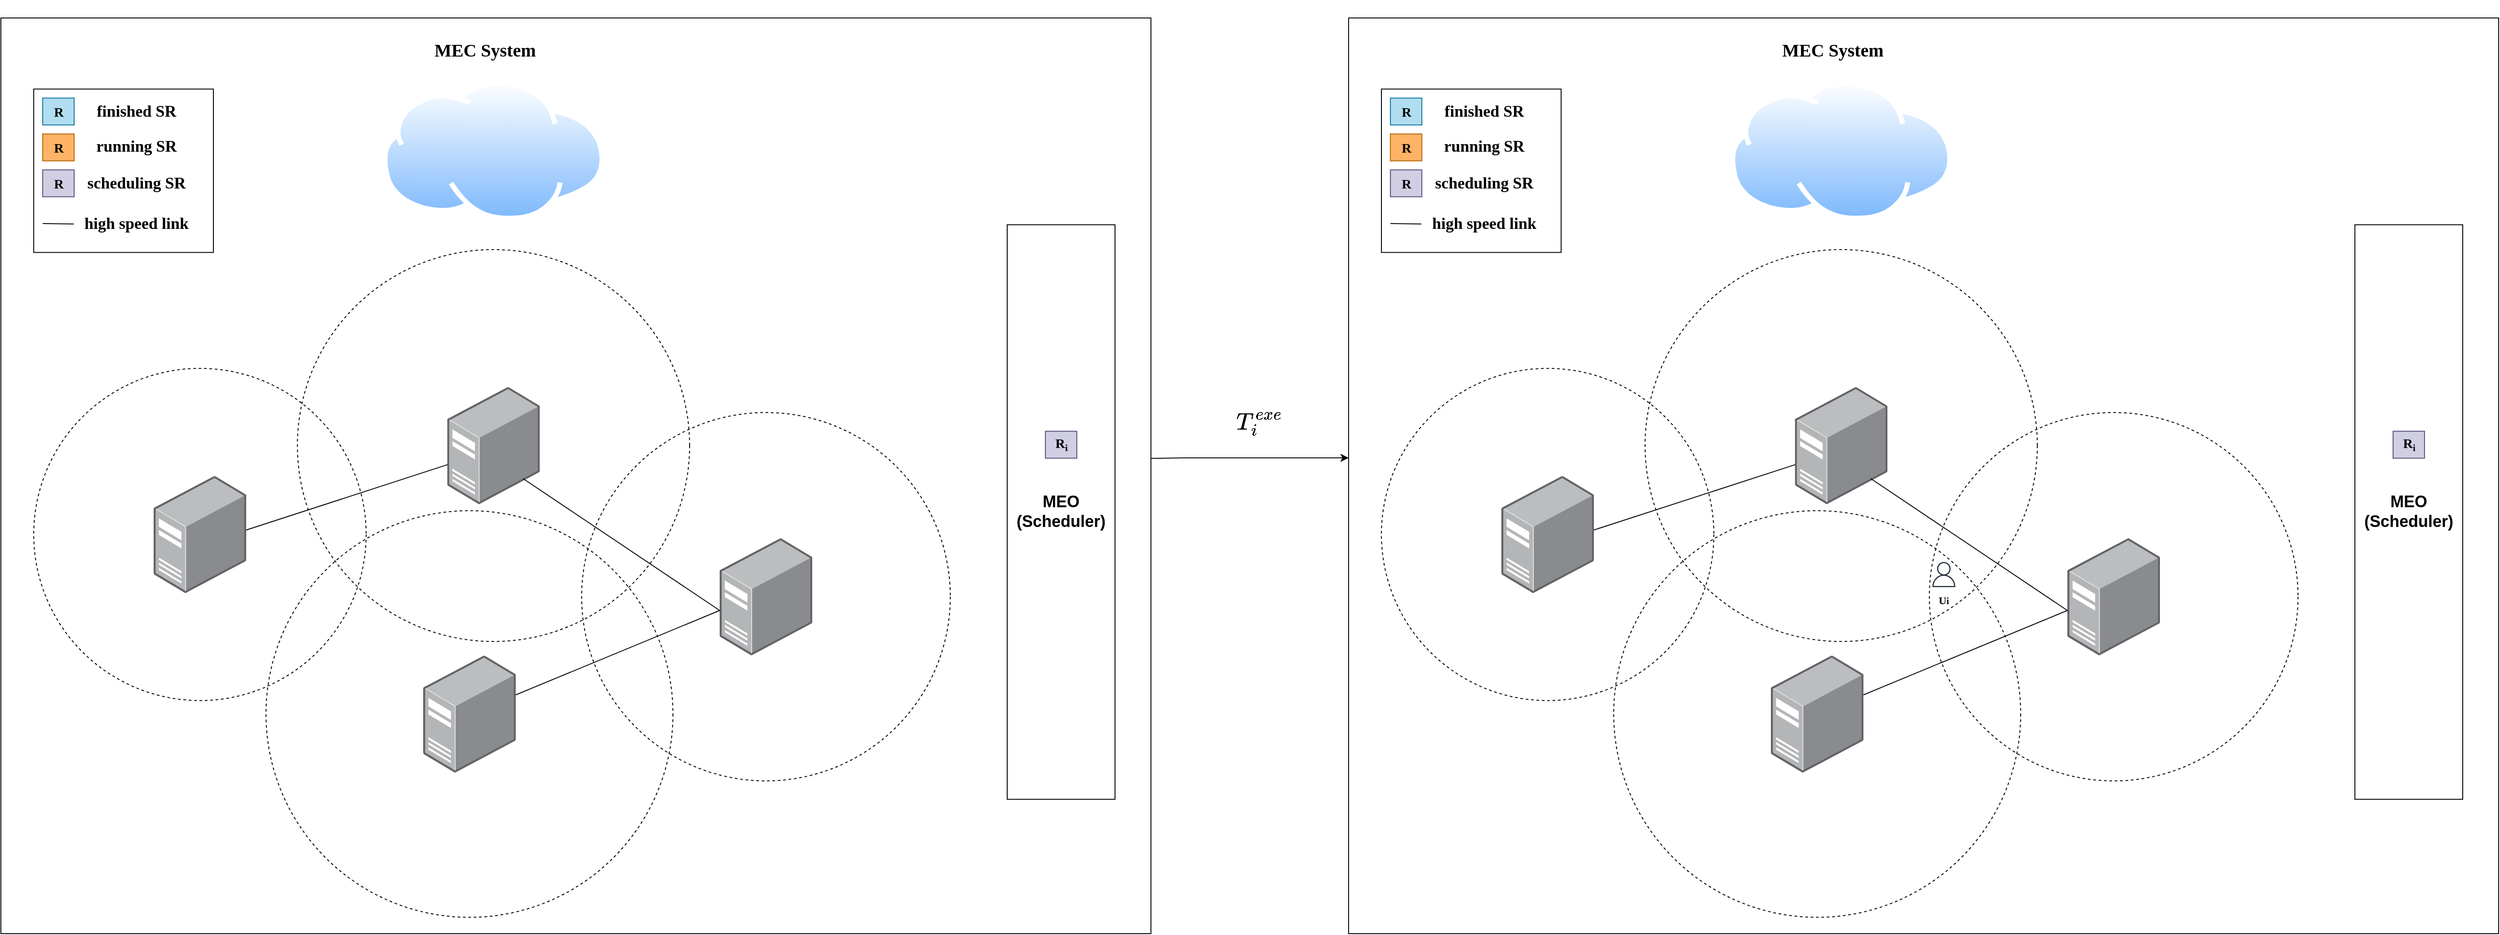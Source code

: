 <mxfile version="24.5.4" type="github">
  <diagram name="第 1 页" id="JoeD6NzNSS_i4DSreLfH">
    <mxGraphModel dx="3733" dy="1153" grid="1" gridSize="10" guides="1" tooltips="1" connect="1" arrows="1" fold="1" page="1" pageScale="1" pageWidth="827" pageHeight="1169" math="1" shadow="0">
      <root>
        <mxCell id="0" />
        <mxCell id="1" parent="0" />
        <mxCell id="oJzubdXN_a61bdc-VOZN-117" value="" style="endArrow=classic;html=1;rounded=0;exitX=1.002;exitY=0.481;exitDx=0;exitDy=0;exitPerimeter=0;" edge="1" parent="1">
          <mxGeometry width="50" height="50" relative="1" as="geometry">
            <mxPoint x="1060.0" y="590.62" as="sourcePoint" />
            <mxPoint x="1280" y="590" as="targetPoint" />
            <Array as="points">
              <mxPoint x="1097.44" y="590" />
            </Array>
          </mxGeometry>
        </mxCell>
        <mxCell id="oJzubdXN_a61bdc-VOZN-118" value="&lt;font size=&quot;1&quot; face=&quot;Times New Roman&quot;&gt;&lt;b style=&quot;font-size: 26px;&quot;&gt;$$ T_{i}^{exe} $$&lt;/b&gt;&lt;/font&gt;" style="text;strokeColor=none;align=center;fillColor=none;html=1;verticalAlign=middle;whiteSpace=wrap;rounded=0;" vertex="1" parent="1">
          <mxGeometry x="1121" y="515" width="120" height="70" as="geometry" />
        </mxCell>
        <mxCell id="oJzubdXN_a61bdc-VOZN-120" value="" style="group" vertex="1" connectable="0" parent="1">
          <mxGeometry x="-220" y="80" width="1280" height="1040" as="geometry" />
        </mxCell>
        <mxCell id="oJzubdXN_a61bdc-VOZN-116" value="" style="rounded=0;whiteSpace=wrap;html=1;" vertex="1" parent="oJzubdXN_a61bdc-VOZN-120">
          <mxGeometry y="20" width="1280" height="1020" as="geometry" />
        </mxCell>
        <mxCell id="oJzubdXN_a61bdc-VOZN-15" value="" style="ellipse;whiteSpace=wrap;html=1;aspect=fixed;fillColor=none;dashed=1;" vertex="1" parent="oJzubdXN_a61bdc-VOZN-120">
          <mxGeometry x="646.38" y="459.52" width="410.32" height="410.32" as="geometry" />
        </mxCell>
        <mxCell id="oJzubdXN_a61bdc-VOZN-8" value="" style="ellipse;whiteSpace=wrap;html=1;aspect=fixed;fillColor=none;dashed=1;" vertex="1" parent="oJzubdXN_a61bdc-VOZN-120">
          <mxGeometry x="36.53" y="410.33" width="370" height="370" as="geometry" />
        </mxCell>
        <mxCell id="oJzubdXN_a61bdc-VOZN-10" value="" style="ellipse;whiteSpace=wrap;html=1;aspect=fixed;fillColor=none;dashed=1;" vertex="1" parent="oJzubdXN_a61bdc-VOZN-120">
          <mxGeometry x="295.07" y="568.86" width="452.94" height="452.94" as="geometry" />
        </mxCell>
        <mxCell id="oJzubdXN_a61bdc-VOZN-9" value="" style="ellipse;whiteSpace=wrap;html=1;aspect=fixed;fillColor=none;dashed=1;" vertex="1" parent="oJzubdXN_a61bdc-VOZN-120">
          <mxGeometry x="330" y="278" width="436.53" height="436.53" as="geometry" />
        </mxCell>
        <mxCell id="8uZlXo2zn4zUqa4FPAqo-15" value="&lt;font size=&quot;1&quot; face=&quot;Times New Roman&quot; style=&quot;&quot;&gt;&lt;b style=&quot;font-size: 20px;&quot;&gt;MEC System&lt;/b&gt;&lt;/font&gt;" style="text;strokeColor=none;align=center;fillColor=none;html=1;verticalAlign=middle;whiteSpace=wrap;rounded=0;" parent="oJzubdXN_a61bdc-VOZN-120" vertex="1">
          <mxGeometry x="288.187" width="501.818" height="109.2" as="geometry" />
        </mxCell>
        <mxCell id="8uZlXo2zn4zUqa4FPAqo-20" value="" style="image;points=[];aspect=fixed;html=1;align=center;shadow=0;dashed=0;image=img/lib/allied_telesis/computer_and_terminals/Server_Desktop.svg;" parent="oJzubdXN_a61bdc-VOZN-120" vertex="1">
          <mxGeometry x="496.73" y="430.94" width="103.07" height="130.65" as="geometry" />
        </mxCell>
        <mxCell id="8uZlXo2zn4zUqa4FPAqo-17" value="" style="image;aspect=fixed;perimeter=ellipsePerimeter;html=1;align=center;shadow=0;dashed=0;spacingTop=3;image=img/lib/active_directory/internet_cloud.svg;" parent="oJzubdXN_a61bdc-VOZN-120" vertex="1">
          <mxGeometry x="424.451" y="90" width="247.619" height="156" as="geometry" />
        </mxCell>
        <mxCell id="oJzubdXN_a61bdc-VOZN-4" value="" style="image;points=[];aspect=fixed;html=1;align=center;shadow=0;dashed=0;image=img/lib/allied_telesis/computer_and_terminals/Server_Desktop.svg;" vertex="1" parent="oJzubdXN_a61bdc-VOZN-120">
          <mxGeometry x="170" y="530" width="103.07" height="130.65" as="geometry" />
        </mxCell>
        <mxCell id="oJzubdXN_a61bdc-VOZN-7" value="" style="image;points=[];aspect=fixed;html=1;align=center;shadow=0;dashed=0;image=img/lib/allied_telesis/computer_and_terminals/Server_Desktop.svg;" vertex="1" parent="oJzubdXN_a61bdc-VOZN-120">
          <mxGeometry x="470.0" y="730" width="103.07" height="130.65" as="geometry" />
        </mxCell>
        <mxCell id="oJzubdXN_a61bdc-VOZN-14" value="" style="image;points=[];aspect=fixed;html=1;align=center;shadow=0;dashed=0;image=img/lib/allied_telesis/computer_and_terminals/Server_Desktop.svg;" vertex="1" parent="oJzubdXN_a61bdc-VOZN-120">
          <mxGeometry x="800" y="599.35" width="103.07" height="130.65" as="geometry" />
        </mxCell>
        <mxCell id="oJzubdXN_a61bdc-VOZN-16" value="" style="endArrow=none;startArrow=none;html=1;rounded=0;startFill=0;endFill=0;" edge="1" parent="oJzubdXN_a61bdc-VOZN-120" source="oJzubdXN_a61bdc-VOZN-7">
          <mxGeometry width="50" height="50" relative="1" as="geometry">
            <mxPoint x="750" y="730" as="sourcePoint" />
            <mxPoint x="800" y="680" as="targetPoint" />
          </mxGeometry>
        </mxCell>
        <mxCell id="oJzubdXN_a61bdc-VOZN-18" value="" style="group" vertex="1" connectable="0" parent="oJzubdXN_a61bdc-VOZN-120">
          <mxGeometry x="1120" y="250.35" width="120" height="640" as="geometry" />
        </mxCell>
        <mxCell id="dlywzHCYDAKwAIvzZoa1-91" value="&lt;span style=&quot;font-size: 18px;&quot;&gt;&lt;b&gt;MEO&lt;/b&gt;&lt;/span&gt;&lt;div&gt;&lt;span style=&quot;font-size: 18px;&quot;&gt;&lt;b&gt;(Scheduler)&lt;/b&gt;&lt;/span&gt;&lt;/div&gt;" style="rounded=0;whiteSpace=wrap;html=1;" parent="oJzubdXN_a61bdc-VOZN-18" vertex="1">
          <mxGeometry width="120" height="640" as="geometry" />
        </mxCell>
        <mxCell id="hPKG2hxinoWSEpem3U7g-7" value="&lt;font face=&quot;Times New Roman&quot; style=&quot;&quot;&gt;&lt;b style=&quot;font-size: 15px;&quot;&gt;R&lt;/b&gt;&lt;b style=&quot;font-size: 12.5px;&quot;&gt;&lt;sub&gt;i&lt;/sub&gt;&lt;/b&gt;&lt;/font&gt;" style="text;align=center;html=1;verticalAlign=middle;whiteSpace=wrap;rounded=0;strokeColor=#56517e;fillColor=#d0cee2;" parent="oJzubdXN_a61bdc-VOZN-18" vertex="1">
          <mxGeometry x="42.5" y="230" width="35" height="30" as="geometry" />
        </mxCell>
        <mxCell id="oJzubdXN_a61bdc-VOZN-102" value="" style="group" vertex="1" connectable="0" parent="oJzubdXN_a61bdc-VOZN-120">
          <mxGeometry x="36.53" y="99.2" width="200" height="182" as="geometry" />
        </mxCell>
        <mxCell id="dlywzHCYDAKwAIvzZoa1-48" value="" style="rounded=0;whiteSpace=wrap;html=1;" parent="oJzubdXN_a61bdc-VOZN-102" vertex="1">
          <mxGeometry width="200" height="182" as="geometry" />
        </mxCell>
        <mxCell id="dlywzHCYDAKwAIvzZoa1-45" value="&lt;font size=&quot;1&quot; face=&quot;Times New Roman&quot; style=&quot;&quot;&gt;&lt;b style=&quot;font-size: 15px;&quot;&gt;R&lt;/b&gt;&lt;/font&gt;" style="text;strokeColor=#10739e;align=center;fillColor=#b1ddf0;html=1;verticalAlign=middle;whiteSpace=wrap;rounded=0;" parent="oJzubdXN_a61bdc-VOZN-102" vertex="1">
          <mxGeometry x="10" y="10" width="35" height="30" as="geometry" />
        </mxCell>
        <mxCell id="dlywzHCYDAKwAIvzZoa1-46" value="&lt;font size=&quot;1&quot; face=&quot;Times New Roman&quot; style=&quot;&quot;&gt;&lt;b style=&quot;font-size: 15px;&quot;&gt;R&lt;/b&gt;&lt;/font&gt;" style="text;strokeColor=#b46504;align=center;fillColor=#FFB366;html=1;verticalAlign=middle;whiteSpace=wrap;rounded=0;" parent="oJzubdXN_a61bdc-VOZN-102" vertex="1">
          <mxGeometry x="10" y="50" width="35" height="30" as="geometry" />
        </mxCell>
        <mxCell id="dlywzHCYDAKwAIvzZoa1-50" value="&lt;font size=&quot;1&quot; face=&quot;Times New Roman&quot;&gt;&lt;b style=&quot;font-size: 18px;&quot;&gt;finished SR&lt;/b&gt;&lt;/font&gt;" style="text;strokeColor=none;align=center;fillColor=none;html=1;verticalAlign=middle;whiteSpace=wrap;rounded=0;" parent="oJzubdXN_a61bdc-VOZN-102" vertex="1">
          <mxGeometry x="54.04" y="10" width="120" height="30" as="geometry" />
        </mxCell>
        <mxCell id="dlywzHCYDAKwAIvzZoa1-51" value="&lt;font size=&quot;1&quot; face=&quot;Times New Roman&quot;&gt;&lt;b style=&quot;font-size: 18px;&quot;&gt;running SR&lt;/b&gt;&lt;/font&gt;" style="text;strokeColor=none;align=center;fillColor=none;html=1;verticalAlign=middle;whiteSpace=wrap;rounded=0;" parent="oJzubdXN_a61bdc-VOZN-102" vertex="1">
          <mxGeometry x="54.04" y="49.2" width="120" height="30" as="geometry" />
        </mxCell>
        <mxCell id="hPKG2hxinoWSEpem3U7g-11" value="&lt;font size=&quot;1&quot; face=&quot;Times New Roman&quot; style=&quot;&quot;&gt;&lt;b style=&quot;font-size: 15px;&quot;&gt;R&lt;/b&gt;&lt;/font&gt;" style="text;strokeColor=#56517e;align=center;fillColor=#d0cee2;html=1;verticalAlign=middle;whiteSpace=wrap;rounded=0;" parent="oJzubdXN_a61bdc-VOZN-102" vertex="1">
          <mxGeometry x="10" y="90" width="35" height="30" as="geometry" />
        </mxCell>
        <mxCell id="hPKG2hxinoWSEpem3U7g-12" value="&lt;font size=&quot;1&quot; face=&quot;Times New Roman&quot;&gt;&lt;b style=&quot;font-size: 18px;&quot;&gt;scheduling SR&lt;/b&gt;&lt;/font&gt;" style="text;strokeColor=none;align=center;fillColor=none;html=1;verticalAlign=middle;whiteSpace=wrap;rounded=0;" parent="oJzubdXN_a61bdc-VOZN-102" vertex="1">
          <mxGeometry x="54.04" y="90" width="120" height="30" as="geometry" />
        </mxCell>
        <mxCell id="oJzubdXN_a61bdc-VOZN-98" value="" style="endArrow=none;html=1;rounded=0;" edge="1" parent="oJzubdXN_a61bdc-VOZN-102">
          <mxGeometry width="50" height="50" relative="1" as="geometry">
            <mxPoint x="10" y="149.75" as="sourcePoint" />
            <mxPoint x="44.5" y="150.25" as="targetPoint" />
          </mxGeometry>
        </mxCell>
        <mxCell id="oJzubdXN_a61bdc-VOZN-99" value="&lt;font face=&quot;Times New Roman&quot;&gt;&lt;span style=&quot;font-size: 18px;&quot;&gt;&lt;b&gt;high speed link&lt;/b&gt;&lt;/span&gt;&lt;/font&gt;" style="text;strokeColor=none;align=center;fillColor=none;html=1;verticalAlign=middle;whiteSpace=wrap;rounded=0;" vertex="1" parent="oJzubdXN_a61bdc-VOZN-102">
          <mxGeometry x="54.04" y="135" width="120" height="30" as="geometry" />
        </mxCell>
        <mxCell id="oJzubdXN_a61bdc-VOZN-114" value="" style="endArrow=none;startArrow=none;html=1;rounded=0;startFill=0;endFill=0;entryX=0.004;entryY=0.663;entryDx=0;entryDy=0;entryPerimeter=0;" edge="1" parent="oJzubdXN_a61bdc-VOZN-120" target="8uZlXo2zn4zUqa4FPAqo-20">
          <mxGeometry width="50" height="50" relative="1" as="geometry">
            <mxPoint x="273.07" y="590.35" as="sourcePoint" />
            <mxPoint x="500.07" y="496.35" as="targetPoint" />
          </mxGeometry>
        </mxCell>
        <mxCell id="oJzubdXN_a61bdc-VOZN-115" value="" style="endArrow=none;startArrow=none;html=1;rounded=0;startFill=0;endFill=0;" edge="1" parent="oJzubdXN_a61bdc-VOZN-120">
          <mxGeometry width="50" height="50" relative="1" as="geometry">
            <mxPoint x="581" y="533" as="sourcePoint" />
            <mxPoint x="800" y="680" as="targetPoint" />
          </mxGeometry>
        </mxCell>
        <mxCell id="oJzubdXN_a61bdc-VOZN-172" value="" style="group" vertex="1" connectable="0" parent="1">
          <mxGeometry x="1280" y="80" width="1280" height="1040" as="geometry" />
        </mxCell>
        <mxCell id="oJzubdXN_a61bdc-VOZN-173" value="" style="rounded=0;whiteSpace=wrap;html=1;" vertex="1" parent="oJzubdXN_a61bdc-VOZN-172">
          <mxGeometry y="20" width="1280" height="1020" as="geometry" />
        </mxCell>
        <mxCell id="oJzubdXN_a61bdc-VOZN-174" value="" style="ellipse;whiteSpace=wrap;html=1;aspect=fixed;fillColor=none;dashed=1;" vertex="1" parent="oJzubdXN_a61bdc-VOZN-172">
          <mxGeometry x="646.38" y="459.52" width="410.32" height="410.32" as="geometry" />
        </mxCell>
        <mxCell id="oJzubdXN_a61bdc-VOZN-175" value="" style="ellipse;whiteSpace=wrap;html=1;aspect=fixed;fillColor=none;dashed=1;" vertex="1" parent="oJzubdXN_a61bdc-VOZN-172">
          <mxGeometry x="36.53" y="410.33" width="370" height="370" as="geometry" />
        </mxCell>
        <mxCell id="oJzubdXN_a61bdc-VOZN-176" value="" style="ellipse;whiteSpace=wrap;html=1;aspect=fixed;fillColor=none;dashed=1;" vertex="1" parent="oJzubdXN_a61bdc-VOZN-172">
          <mxGeometry x="295.07" y="568.86" width="452.94" height="452.94" as="geometry" />
        </mxCell>
        <mxCell id="oJzubdXN_a61bdc-VOZN-177" value="" style="ellipse;whiteSpace=wrap;html=1;aspect=fixed;fillColor=none;dashed=1;" vertex="1" parent="oJzubdXN_a61bdc-VOZN-172">
          <mxGeometry x="330" y="278" width="436.53" height="436.53" as="geometry" />
        </mxCell>
        <mxCell id="oJzubdXN_a61bdc-VOZN-178" value="&lt;font size=&quot;1&quot; face=&quot;Times New Roman&quot; style=&quot;&quot;&gt;&lt;b style=&quot;font-size: 20px;&quot;&gt;MEC System&lt;/b&gt;&lt;/font&gt;" style="text;strokeColor=none;align=center;fillColor=none;html=1;verticalAlign=middle;whiteSpace=wrap;rounded=0;" vertex="1" parent="oJzubdXN_a61bdc-VOZN-172">
          <mxGeometry x="288.187" width="501.818" height="109.2" as="geometry" />
        </mxCell>
        <mxCell id="oJzubdXN_a61bdc-VOZN-179" value="" style="image;points=[];aspect=fixed;html=1;align=center;shadow=0;dashed=0;image=img/lib/allied_telesis/computer_and_terminals/Server_Desktop.svg;" vertex="1" parent="oJzubdXN_a61bdc-VOZN-172">
          <mxGeometry x="496.73" y="430.94" width="103.07" height="130.65" as="geometry" />
        </mxCell>
        <mxCell id="oJzubdXN_a61bdc-VOZN-180" value="" style="image;aspect=fixed;perimeter=ellipsePerimeter;html=1;align=center;shadow=0;dashed=0;spacingTop=3;image=img/lib/active_directory/internet_cloud.svg;" vertex="1" parent="oJzubdXN_a61bdc-VOZN-172">
          <mxGeometry x="424.451" y="90" width="247.619" height="156" as="geometry" />
        </mxCell>
        <mxCell id="oJzubdXN_a61bdc-VOZN-181" value="" style="image;points=[];aspect=fixed;html=1;align=center;shadow=0;dashed=0;image=img/lib/allied_telesis/computer_and_terminals/Server_Desktop.svg;" vertex="1" parent="oJzubdXN_a61bdc-VOZN-172">
          <mxGeometry x="170" y="530" width="103.07" height="130.65" as="geometry" />
        </mxCell>
        <mxCell id="oJzubdXN_a61bdc-VOZN-182" value="" style="image;points=[];aspect=fixed;html=1;align=center;shadow=0;dashed=0;image=img/lib/allied_telesis/computer_and_terminals/Server_Desktop.svg;" vertex="1" parent="oJzubdXN_a61bdc-VOZN-172">
          <mxGeometry x="470.0" y="730" width="103.07" height="130.65" as="geometry" />
        </mxCell>
        <mxCell id="oJzubdXN_a61bdc-VOZN-183" value="" style="image;points=[];aspect=fixed;html=1;align=center;shadow=0;dashed=0;image=img/lib/allied_telesis/computer_and_terminals/Server_Desktop.svg;" vertex="1" parent="oJzubdXN_a61bdc-VOZN-172">
          <mxGeometry x="800" y="599.35" width="103.07" height="130.65" as="geometry" />
        </mxCell>
        <mxCell id="oJzubdXN_a61bdc-VOZN-184" value="" style="endArrow=none;startArrow=none;html=1;rounded=0;startFill=0;endFill=0;" edge="1" parent="oJzubdXN_a61bdc-VOZN-172" source="oJzubdXN_a61bdc-VOZN-182">
          <mxGeometry width="50" height="50" relative="1" as="geometry">
            <mxPoint x="750" y="730" as="sourcePoint" />
            <mxPoint x="800" y="680" as="targetPoint" />
          </mxGeometry>
        </mxCell>
        <mxCell id="oJzubdXN_a61bdc-VOZN-185" value="" style="group" vertex="1" connectable="0" parent="oJzubdXN_a61bdc-VOZN-172">
          <mxGeometry x="1120" y="250.35" width="120" height="640" as="geometry" />
        </mxCell>
        <mxCell id="oJzubdXN_a61bdc-VOZN-186" value="&lt;span style=&quot;font-size: 18px;&quot;&gt;&lt;b&gt;MEO&lt;/b&gt;&lt;/span&gt;&lt;div&gt;&lt;span style=&quot;font-size: 18px;&quot;&gt;&lt;b&gt;(Scheduler)&lt;/b&gt;&lt;/span&gt;&lt;/div&gt;" style="rounded=0;whiteSpace=wrap;html=1;" vertex="1" parent="oJzubdXN_a61bdc-VOZN-185">
          <mxGeometry width="120" height="640" as="geometry" />
        </mxCell>
        <mxCell id="oJzubdXN_a61bdc-VOZN-187" value="&lt;font face=&quot;Times New Roman&quot; style=&quot;&quot;&gt;&lt;b style=&quot;font-size: 15px;&quot;&gt;R&lt;/b&gt;&lt;b style=&quot;font-size: 12.5px;&quot;&gt;&lt;sub&gt;i&lt;/sub&gt;&lt;/b&gt;&lt;/font&gt;" style="text;align=center;html=1;verticalAlign=middle;whiteSpace=wrap;rounded=0;strokeColor=#56517e;fillColor=#d0cee2;" vertex="1" parent="oJzubdXN_a61bdc-VOZN-185">
          <mxGeometry x="42.5" y="230" width="35" height="30" as="geometry" />
        </mxCell>
        <mxCell id="oJzubdXN_a61bdc-VOZN-188" value="" style="group" vertex="1" connectable="0" parent="oJzubdXN_a61bdc-VOZN-172">
          <mxGeometry x="36.53" y="99.2" width="200" height="182" as="geometry" />
        </mxCell>
        <mxCell id="oJzubdXN_a61bdc-VOZN-189" value="" style="rounded=0;whiteSpace=wrap;html=1;" vertex="1" parent="oJzubdXN_a61bdc-VOZN-188">
          <mxGeometry width="200" height="182" as="geometry" />
        </mxCell>
        <mxCell id="oJzubdXN_a61bdc-VOZN-190" value="&lt;font size=&quot;1&quot; face=&quot;Times New Roman&quot; style=&quot;&quot;&gt;&lt;b style=&quot;font-size: 15px;&quot;&gt;R&lt;/b&gt;&lt;/font&gt;" style="text;strokeColor=#10739e;align=center;fillColor=#b1ddf0;html=1;verticalAlign=middle;whiteSpace=wrap;rounded=0;" vertex="1" parent="oJzubdXN_a61bdc-VOZN-188">
          <mxGeometry x="10" y="10" width="35" height="30" as="geometry" />
        </mxCell>
        <mxCell id="oJzubdXN_a61bdc-VOZN-191" value="&lt;font size=&quot;1&quot; face=&quot;Times New Roman&quot; style=&quot;&quot;&gt;&lt;b style=&quot;font-size: 15px;&quot;&gt;R&lt;/b&gt;&lt;/font&gt;" style="text;strokeColor=#b46504;align=center;fillColor=#FFB366;html=1;verticalAlign=middle;whiteSpace=wrap;rounded=0;" vertex="1" parent="oJzubdXN_a61bdc-VOZN-188">
          <mxGeometry x="10" y="50" width="35" height="30" as="geometry" />
        </mxCell>
        <mxCell id="oJzubdXN_a61bdc-VOZN-192" value="&lt;font size=&quot;1&quot; face=&quot;Times New Roman&quot;&gt;&lt;b style=&quot;font-size: 18px;&quot;&gt;finished SR&lt;/b&gt;&lt;/font&gt;" style="text;strokeColor=none;align=center;fillColor=none;html=1;verticalAlign=middle;whiteSpace=wrap;rounded=0;" vertex="1" parent="oJzubdXN_a61bdc-VOZN-188">
          <mxGeometry x="54.04" y="10" width="120" height="30" as="geometry" />
        </mxCell>
        <mxCell id="oJzubdXN_a61bdc-VOZN-193" value="&lt;font size=&quot;1&quot; face=&quot;Times New Roman&quot;&gt;&lt;b style=&quot;font-size: 18px;&quot;&gt;running SR&lt;/b&gt;&lt;/font&gt;" style="text;strokeColor=none;align=center;fillColor=none;html=1;verticalAlign=middle;whiteSpace=wrap;rounded=0;" vertex="1" parent="oJzubdXN_a61bdc-VOZN-188">
          <mxGeometry x="54.04" y="49.2" width="120" height="30" as="geometry" />
        </mxCell>
        <mxCell id="oJzubdXN_a61bdc-VOZN-194" value="&lt;font size=&quot;1&quot; face=&quot;Times New Roman&quot; style=&quot;&quot;&gt;&lt;b style=&quot;font-size: 15px;&quot;&gt;R&lt;/b&gt;&lt;/font&gt;" style="text;strokeColor=#56517e;align=center;fillColor=#d0cee2;html=1;verticalAlign=middle;whiteSpace=wrap;rounded=0;" vertex="1" parent="oJzubdXN_a61bdc-VOZN-188">
          <mxGeometry x="10" y="90" width="35" height="30" as="geometry" />
        </mxCell>
        <mxCell id="oJzubdXN_a61bdc-VOZN-195" value="&lt;font size=&quot;1&quot; face=&quot;Times New Roman&quot;&gt;&lt;b style=&quot;font-size: 18px;&quot;&gt;scheduling SR&lt;/b&gt;&lt;/font&gt;" style="text;strokeColor=none;align=center;fillColor=none;html=1;verticalAlign=middle;whiteSpace=wrap;rounded=0;" vertex="1" parent="oJzubdXN_a61bdc-VOZN-188">
          <mxGeometry x="54.04" y="90" width="120" height="30" as="geometry" />
        </mxCell>
        <mxCell id="oJzubdXN_a61bdc-VOZN-196" value="" style="endArrow=none;html=1;rounded=0;" edge="1" parent="oJzubdXN_a61bdc-VOZN-188">
          <mxGeometry width="50" height="50" relative="1" as="geometry">
            <mxPoint x="10" y="149.75" as="sourcePoint" />
            <mxPoint x="44.5" y="150.25" as="targetPoint" />
          </mxGeometry>
        </mxCell>
        <mxCell id="oJzubdXN_a61bdc-VOZN-197" value="&lt;font face=&quot;Times New Roman&quot;&gt;&lt;span style=&quot;font-size: 18px;&quot;&gt;&lt;b&gt;high speed link&lt;/b&gt;&lt;/span&gt;&lt;/font&gt;" style="text;strokeColor=none;align=center;fillColor=none;html=1;verticalAlign=middle;whiteSpace=wrap;rounded=0;" vertex="1" parent="oJzubdXN_a61bdc-VOZN-188">
          <mxGeometry x="54.04" y="135" width="120" height="30" as="geometry" />
        </mxCell>
        <mxCell id="oJzubdXN_a61bdc-VOZN-198" value="" style="endArrow=none;startArrow=none;html=1;rounded=0;startFill=0;endFill=0;entryX=0.004;entryY=0.663;entryDx=0;entryDy=0;entryPerimeter=0;" edge="1" parent="oJzubdXN_a61bdc-VOZN-172" target="oJzubdXN_a61bdc-VOZN-179">
          <mxGeometry width="50" height="50" relative="1" as="geometry">
            <mxPoint x="273.07" y="590.35" as="sourcePoint" />
            <mxPoint x="500.07" y="496.35" as="targetPoint" />
          </mxGeometry>
        </mxCell>
        <mxCell id="oJzubdXN_a61bdc-VOZN-199" value="" style="endArrow=none;startArrow=none;html=1;rounded=0;startFill=0;endFill=0;" edge="1" parent="oJzubdXN_a61bdc-VOZN-172">
          <mxGeometry width="50" height="50" relative="1" as="geometry">
            <mxPoint x="581" y="533" as="sourcePoint" />
            <mxPoint x="800" y="680" as="targetPoint" />
          </mxGeometry>
        </mxCell>
        <mxCell id="oJzubdXN_a61bdc-VOZN-200" value="" style="group" vertex="1" connectable="0" parent="1">
          <mxGeometry x="1923" y="706.0" width="39" height="58" as="geometry" />
        </mxCell>
        <mxCell id="oJzubdXN_a61bdc-VOZN-201" value="" style="sketch=0;outlineConnect=0;fontColor=#232F3E;gradientColor=none;fillColor=#232F3D;strokeColor=none;dashed=0;verticalLabelPosition=bottom;verticalAlign=top;align=center;html=1;fontSize=12;fontStyle=0;aspect=fixed;pointerEvents=1;shape=mxgraph.aws4.user;" vertex="1" parent="oJzubdXN_a61bdc-VOZN-200">
          <mxGeometry x="5.5" width="28" height="28" as="geometry" />
        </mxCell>
        <mxCell id="oJzubdXN_a61bdc-VOZN-202" value="&lt;font face=&quot;Times New Roman&quot; style=&quot;&quot;&gt;&lt;b style=&quot;&quot;&gt;U&lt;span style=&quot;font-size: 10px;&quot;&gt;i&lt;/span&gt;&lt;/b&gt;&lt;/font&gt;" style="text;strokeColor=none;align=center;fillColor=none;html=1;verticalAlign=middle;whiteSpace=wrap;rounded=0;" vertex="1" parent="oJzubdXN_a61bdc-VOZN-200">
          <mxGeometry y="28" width="39" height="30" as="geometry" />
        </mxCell>
      </root>
    </mxGraphModel>
  </diagram>
</mxfile>

